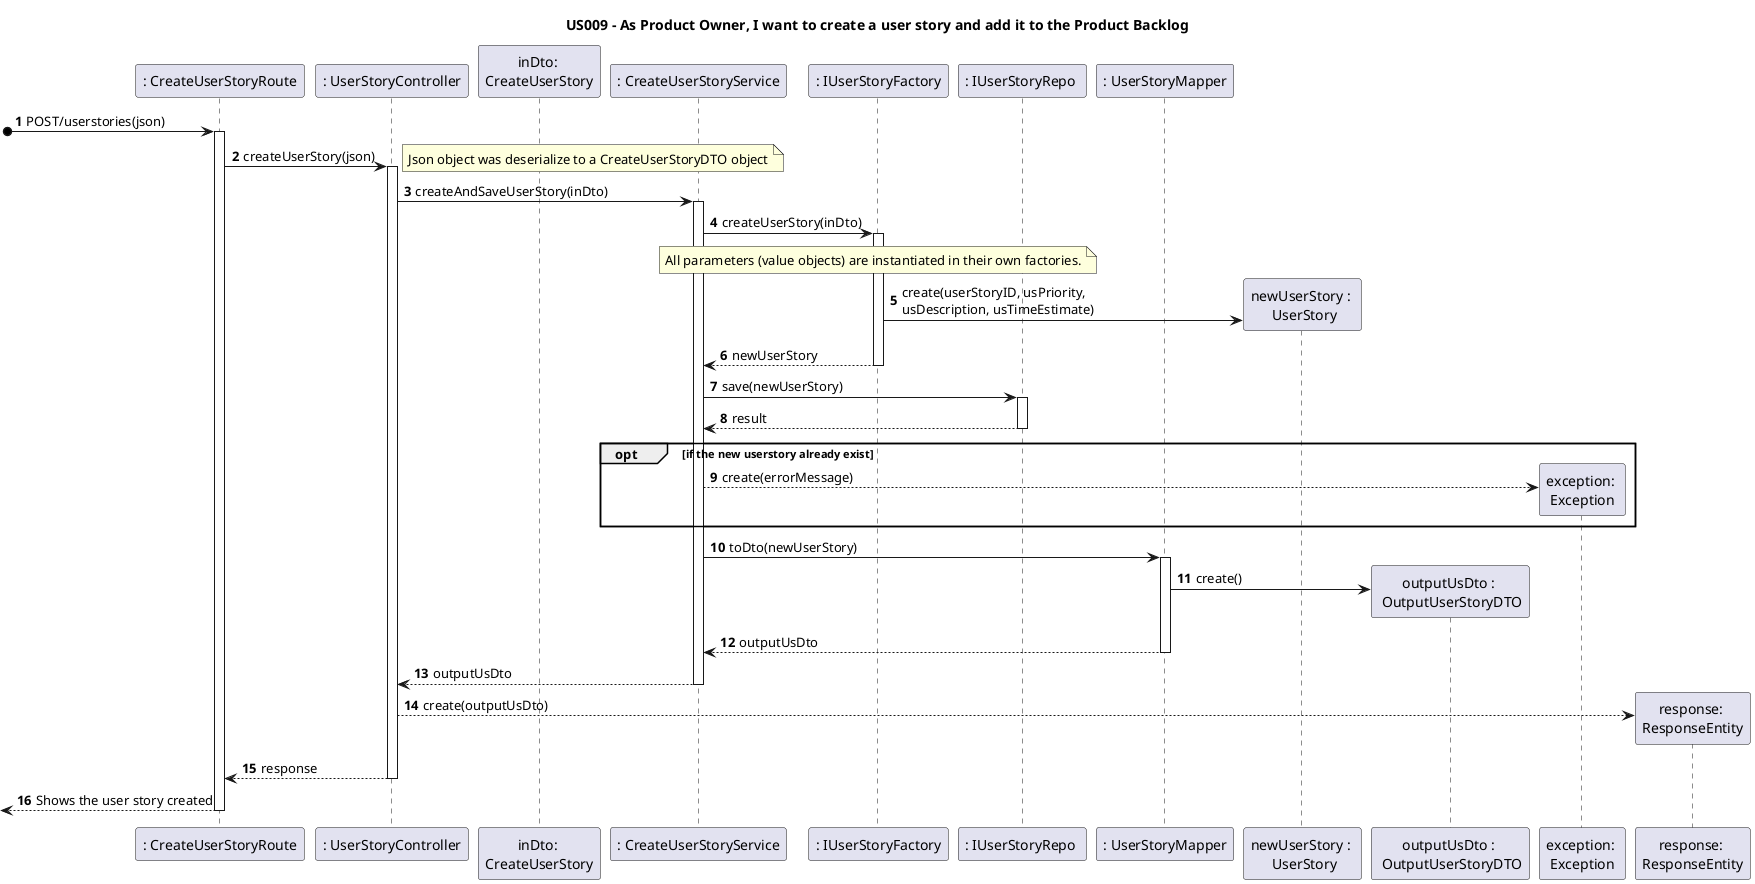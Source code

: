 @startuml
'https://plantuml.com/sequence-diagram

title US009 - As Product Owner, I want to create a user story and add it to the Product Backlog

autoactivate on
autonumber


participant ": CreateUserStoryRoute" as System
participant ": UserStoryController" as Ctrl
participant "inDto: \nCreateUserStory" as dto
participant ": CreateUserStoryService" as appService
participant ": IUserStoryFactory" as factory
participant ": IUserStoryRepo " as usStore
participant ": UserStoryMapper" as usMapper
participant "newUserStory : \n UserStory" as us
participant "outputUsDto : \n OutputUserStoryDTO" as outDto
participant "exception: \nException" as exc
participant "response: \nResponseEntity" as json



[o-> System: POST/userstories(json)
System -> Ctrl: createUserStory(json)
note right
Json object was deserialize to a CreateUserStoryDTO object
end note
Ctrl -> appService: createAndSaveUserStory(inDto)
appService -> factory:  createUserStory(inDto)

note over factory : All parameters (value objects) are instantiated in their own factories.

factory -> us **: create(userStoryID, usPriority, \nusDescription, usTimeEstimate)
factory --> appService: newUserStory

appService-> usStore: save(newUserStory)
usStore --> appService : result
opt if the new userstory already exist
appService --> exc** : create(errorMessage)
end
appService-> usMapper : toDto(newUserStory)
usMapper-> outDto **:create()
usMapper --> appService: outputUsDto
appService --> Ctrl: outputUsDto
Ctrl --> json**: create(outputUsDto)
Ctrl --> System: response
[<--System : Shows the user story created

@enduml

